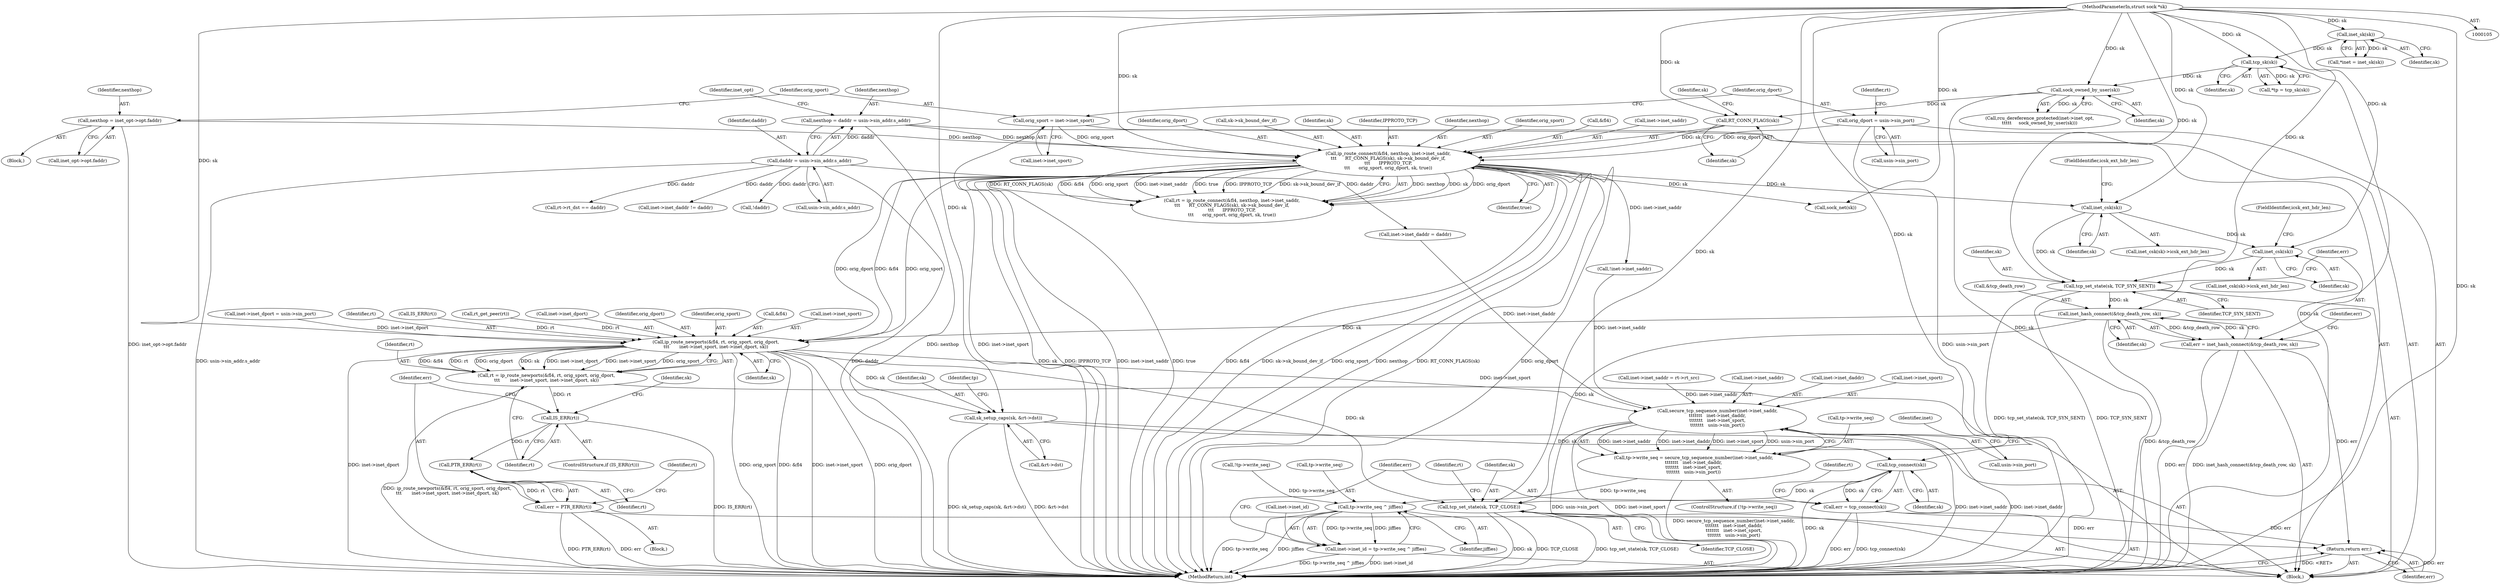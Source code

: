 digraph "0_linux_f6d8bd051c391c1c0458a30b2a7abcd939329259_29@API" {
"1000417" [label="(Call,inet_hash_connect(&tcp_death_row, sk))"];
"1000412" [label="(Call,tcp_set_state(sk, TCP_SYN_SENT))"];
"1000397" [label="(Call,inet_csk(sk))"];
"1000389" [label="(Call,inet_csk(sk))"];
"1000202" [label="(Call,ip_route_connect(&fl4, nexthop, inet->inet_saddr,\n\t\t\t      RT_CONN_FLAGS(sk), sk->sk_bound_dev_if,\n\t\t\t      IPPROTO_TCP,\n\t\t\t      orig_sport, orig_dport, sk, true))"];
"1000183" [label="(Call,nexthop = inet_opt->opt.faddr)"];
"1000151" [label="(Call,nexthop = daddr = usin->sin_addr.s_addr)"];
"1000153" [label="(Call,daddr = usin->sin_addr.s_addr)"];
"1000209" [label="(Call,RT_CONN_FLAGS(sk))"];
"1000166" [label="(Call,sock_owned_by_user(sk))"];
"1000124" [label="(Call,tcp_sk(sk))"];
"1000119" [label="(Call,inet_sk(sk))"];
"1000106" [label="(MethodParameterIn,struct sock *sk)"];
"1000190" [label="(Call,orig_sport = inet->inet_sport)"];
"1000195" [label="(Call,orig_dport = usin->sin_port)"];
"1000415" [label="(Call,err = inet_hash_connect(&tcp_death_row, sk))"];
"1000521" [label="(Return,return err;)"];
"1000426" [label="(Call,ip_route_newports(&fl4, rt, orig_sport, orig_dport,\n\t\t\t       inet->inet_sport, inet->inet_dport, sk))"];
"1000424" [label="(Call,rt = ip_route_newports(&fl4, rt, orig_sport, orig_dport,\n\t\t\t       inet->inet_sport, inet->inet_dport, sk))"];
"1000440" [label="(Call,IS_ERR(rt))"];
"1000445" [label="(Call,PTR_ERR(rt))"];
"1000443" [label="(Call,err = PTR_ERR(rt))"];
"1000456" [label="(Call,sk_setup_caps(sk, &rt->dst))"];
"1000495" [label="(Call,tcp_connect(sk))"];
"1000493" [label="(Call,err = tcp_connect(sk))"];
"1000506" [label="(Call,tcp_set_state(sk, TCP_CLOSE))"];
"1000471" [label="(Call,secure_tcp_sequence_number(inet->inet_saddr,\n\t\t\t\t\t\t\t   inet->inet_daddr,\n\t\t\t\t\t\t\t   inet->inet_sport,\n\t\t\t\t\t\t\t   usin->sin_port))"];
"1000467" [label="(Call,tp->write_seq = secure_tcp_sequence_number(inet->inet_saddr,\n\t\t\t\t\t\t\t   inet->inet_daddr,\n\t\t\t\t\t\t\t   inet->inet_sport,\n\t\t\t\t\t\t\t   usin->sin_port))"];
"1000488" [label="(Call,tp->write_seq ^ jiffies)"];
"1000484" [label="(Call,inet->inet_id = tp->write_seq ^ jiffies)"];
"1000498" [label="(Identifier,rt)"];
"1000202" [label="(Call,ip_route_connect(&fl4, nexthop, inet->inet_saddr,\n\t\t\t      RT_CONN_FLAGS(sk), sk->sk_bound_dev_if,\n\t\t\t      IPPROTO_TCP,\n\t\t\t      orig_sport, orig_dport, sk, true))"];
"1000412" [label="(Call,tcp_set_state(sk, TCP_SYN_SENT))"];
"1000417" [label="(Call,inet_hash_connect(&tcp_death_row, sk))"];
"1000212" [label="(Identifier,sk)"];
"1000427" [label="(Call,&fl4)"];
"1000416" [label="(Identifier,err)"];
"1000210" [label="(Identifier,sk)"];
"1000197" [label="(Call,usin->sin_port)"];
"1000399" [label="(FieldIdentifier,icsk_ext_hdr_len)"];
"1000216" [label="(Identifier,orig_dport)"];
"1000458" [label="(Call,&rt->dst)"];
"1000161" [label="(Identifier,inet_opt)"];
"1000190" [label="(Call,orig_sport = inet->inet_sport)"];
"1000468" [label="(Call,tp->write_seq)"];
"1000152" [label="(Identifier,nexthop)"];
"1000446" [label="(Identifier,rt)"];
"1000211" [label="(Call,sk->sk_bound_dev_if)"];
"1000453" [label="(Identifier,sk)"];
"1000481" [label="(Call,usin->sin_port)"];
"1000457" [label="(Identifier,sk)"];
"1000508" [label="(Identifier,TCP_CLOSE)"];
"1000382" [label="(Call,inet->inet_daddr = daddr)"];
"1000217" [label="(Identifier,sk)"];
"1000117" [label="(Call,*inet = inet_sk(sk))"];
"1000432" [label="(Call,inet->inet_sport)"];
"1000475" [label="(Call,inet->inet_daddr)"];
"1000422" [label="(Identifier,err)"];
"1000167" [label="(Identifier,sk)"];
"1000463" [label="(Call,!tp->write_seq)"];
"1000195" [label="(Call,orig_dport = usin->sin_port)"];
"1000489" [label="(Call,tp->write_seq)"];
"1000462" [label="(ControlStructure,if (!tp->write_seq))"];
"1000415" [label="(Call,err = inet_hash_connect(&tcp_death_row, sk))"];
"1000396" [label="(Call,inet_csk(sk)->icsk_ext_hdr_len)"];
"1000166" [label="(Call,sock_owned_by_user(sk))"];
"1000522" [label="(Identifier,err)"];
"1000442" [label="(Block,)"];
"1000438" [label="(Identifier,sk)"];
"1000492" [label="(Identifier,jiffies)"];
"1000151" [label="(Call,nexthop = daddr = usin->sin_addr.s_addr)"];
"1000510" [label="(Identifier,rt)"];
"1000106" [label="(MethodParameterIn,struct sock *sk)"];
"1000521" [label="(Return,return err;)"];
"1000119" [label="(Call,inet_sk(sk))"];
"1000214" [label="(Identifier,IPPROTO_TCP)"];
"1000184" [label="(Identifier,nexthop)"];
"1000233" [label="(Call,sock_net(sk))"];
"1000424" [label="(Call,rt = ip_route_newports(&fl4, rt, orig_sport, orig_dport,\n\t\t\t       inet->inet_sport, inet->inet_dport, sk))"];
"1000191" [label="(Identifier,orig_sport)"];
"1000496" [label="(Identifier,sk)"];
"1000467" [label="(Call,tp->write_seq = secure_tcp_sequence_number(inet->inet_saddr,\n\t\t\t\t\t\t\t   inet->inet_daddr,\n\t\t\t\t\t\t\t   inet->inet_sport,\n\t\t\t\t\t\t\t   usin->sin_port))"];
"1000155" [label="(Call,usin->sin_addr.s_addr)"];
"1000196" [label="(Identifier,orig_dport)"];
"1000388" [label="(Call,inet_csk(sk)->icsk_ext_hdr_len)"];
"1000120" [label="(Identifier,sk)"];
"1000375" [label="(Call,inet->inet_dport = usin->sin_port)"];
"1000413" [label="(Identifier,sk)"];
"1000429" [label="(Identifier,rt)"];
"1000494" [label="(Identifier,err)"];
"1000420" [label="(Identifier,sk)"];
"1000268" [label="(Call,!inet->inet_saddr)"];
"1000485" [label="(Call,inet->inet_id)"];
"1000426" [label="(Call,ip_route_newports(&fl4, rt, orig_sport, orig_dport,\n\t\t\t       inet->inet_sport, inet->inet_dport, sk))"];
"1000471" [label="(Call,secure_tcp_sequence_number(inet->inet_saddr,\n\t\t\t\t\t\t\t   inet->inet_daddr,\n\t\t\t\t\t\t\t   inet->inet_sport,\n\t\t\t\t\t\t\t   usin->sin_port))"];
"1000201" [label="(Identifier,rt)"];
"1000205" [label="(Identifier,nexthop)"];
"1000506" [label="(Call,tcp_set_state(sk, TCP_CLOSE))"];
"1000125" [label="(Identifier,sk)"];
"1000488" [label="(Call,tp->write_seq ^ jiffies)"];
"1000448" [label="(Identifier,rt)"];
"1000465" [label="(Identifier,tp)"];
"1000523" [label="(MethodReturn,int)"];
"1000414" [label="(Identifier,TCP_SYN_SENT)"];
"1000330" [label="(Call,rt->rt_dst == daddr)"];
"1000162" [label="(Call,rcu_dereference_protected(inet->inet_opt,\n\t\t\t\t\t     sock_owned_by_user(sk)))"];
"1000220" [label="(Call,IS_ERR(rt))"];
"1000398" [label="(Identifier,sk)"];
"1000418" [label="(Call,&tcp_death_row)"];
"1000486" [label="(Identifier,inet)"];
"1000124" [label="(Call,tcp_sk(sk))"];
"1000122" [label="(Call,*tp = tcp_sk(sk))"];
"1000215" [label="(Identifier,orig_sport)"];
"1000425" [label="(Identifier,rt)"];
"1000484" [label="(Call,inet->inet_id = tp->write_seq ^ jiffies)"];
"1000154" [label="(Identifier,daddr)"];
"1000203" [label="(Call,&fl4)"];
"1000293" [label="(Call,inet->inet_daddr != daddr)"];
"1000441" [label="(Identifier,rt)"];
"1000507" [label="(Identifier,sk)"];
"1000192" [label="(Call,inet->inet_sport)"];
"1000444" [label="(Identifier,err)"];
"1000390" [label="(Identifier,sk)"];
"1000183" [label="(Call,nexthop = inet_opt->opt.faddr)"];
"1000440" [label="(Call,IS_ERR(rt))"];
"1000200" [label="(Call,rt = ip_route_connect(&fl4, nexthop, inet->inet_saddr,\n\t\t\t      RT_CONN_FLAGS(sk), sk->sk_bound_dev_if,\n\t\t\t      IPPROTO_TCP,\n\t\t\t      orig_sport, orig_dport, sk, true))"];
"1000206" [label="(Call,inet->inet_saddr)"];
"1000445" [label="(Call,PTR_ERR(rt))"];
"1000185" [label="(Call,inet_opt->opt.faddr)"];
"1000339" [label="(Call,rt_get_peer(rt))"];
"1000209" [label="(Call,RT_CONN_FLAGS(sk))"];
"1000495" [label="(Call,tcp_connect(sk))"];
"1000478" [label="(Call,inet->inet_sport)"];
"1000435" [label="(Call,inet->inet_dport)"];
"1000178" [label="(Call,!daddr)"];
"1000153" [label="(Call,daddr = usin->sin_addr.s_addr)"];
"1000391" [label="(FieldIdentifier,icsk_ext_hdr_len)"];
"1000218" [label="(Identifier,true)"];
"1000109" [label="(Block,)"];
"1000493" [label="(Call,err = tcp_connect(sk))"];
"1000443" [label="(Call,err = PTR_ERR(rt))"];
"1000176" [label="(Block,)"];
"1000456" [label="(Call,sk_setup_caps(sk, &rt->dst))"];
"1000272" [label="(Call,inet->inet_saddr = rt->rt_src)"];
"1000431" [label="(Identifier,orig_dport)"];
"1000397" [label="(Call,inet_csk(sk))"];
"1000389" [label="(Call,inet_csk(sk))"];
"1000472" [label="(Call,inet->inet_saddr)"];
"1000430" [label="(Identifier,orig_sport)"];
"1000439" [label="(ControlStructure,if (IS_ERR(rt)))"];
"1000417" -> "1000415"  [label="AST: "];
"1000417" -> "1000420"  [label="CFG: "];
"1000418" -> "1000417"  [label="AST: "];
"1000420" -> "1000417"  [label="AST: "];
"1000415" -> "1000417"  [label="CFG: "];
"1000417" -> "1000523"  [label="DDG: &tcp_death_row"];
"1000417" -> "1000415"  [label="DDG: &tcp_death_row"];
"1000417" -> "1000415"  [label="DDG: sk"];
"1000412" -> "1000417"  [label="DDG: sk"];
"1000106" -> "1000417"  [label="DDG: sk"];
"1000417" -> "1000426"  [label="DDG: sk"];
"1000417" -> "1000506"  [label="DDG: sk"];
"1000412" -> "1000109"  [label="AST: "];
"1000412" -> "1000414"  [label="CFG: "];
"1000413" -> "1000412"  [label="AST: "];
"1000414" -> "1000412"  [label="AST: "];
"1000416" -> "1000412"  [label="CFG: "];
"1000412" -> "1000523"  [label="DDG: tcp_set_state(sk, TCP_SYN_SENT)"];
"1000412" -> "1000523"  [label="DDG: TCP_SYN_SENT"];
"1000397" -> "1000412"  [label="DDG: sk"];
"1000389" -> "1000412"  [label="DDG: sk"];
"1000106" -> "1000412"  [label="DDG: sk"];
"1000397" -> "1000396"  [label="AST: "];
"1000397" -> "1000398"  [label="CFG: "];
"1000398" -> "1000397"  [label="AST: "];
"1000399" -> "1000397"  [label="CFG: "];
"1000389" -> "1000397"  [label="DDG: sk"];
"1000106" -> "1000397"  [label="DDG: sk"];
"1000389" -> "1000388"  [label="AST: "];
"1000389" -> "1000390"  [label="CFG: "];
"1000390" -> "1000389"  [label="AST: "];
"1000391" -> "1000389"  [label="CFG: "];
"1000202" -> "1000389"  [label="DDG: sk"];
"1000106" -> "1000389"  [label="DDG: sk"];
"1000202" -> "1000200"  [label="AST: "];
"1000202" -> "1000218"  [label="CFG: "];
"1000203" -> "1000202"  [label="AST: "];
"1000205" -> "1000202"  [label="AST: "];
"1000206" -> "1000202"  [label="AST: "];
"1000209" -> "1000202"  [label="AST: "];
"1000211" -> "1000202"  [label="AST: "];
"1000214" -> "1000202"  [label="AST: "];
"1000215" -> "1000202"  [label="AST: "];
"1000216" -> "1000202"  [label="AST: "];
"1000217" -> "1000202"  [label="AST: "];
"1000218" -> "1000202"  [label="AST: "];
"1000200" -> "1000202"  [label="CFG: "];
"1000202" -> "1000523"  [label="DDG: RT_CONN_FLAGS(sk)"];
"1000202" -> "1000523"  [label="DDG: orig_dport"];
"1000202" -> "1000523"  [label="DDG: sk"];
"1000202" -> "1000523"  [label="DDG: IPPROTO_TCP"];
"1000202" -> "1000523"  [label="DDG: inet->inet_saddr"];
"1000202" -> "1000523"  [label="DDG: true"];
"1000202" -> "1000523"  [label="DDG: &fl4"];
"1000202" -> "1000523"  [label="DDG: sk->sk_bound_dev_if"];
"1000202" -> "1000523"  [label="DDG: orig_sport"];
"1000202" -> "1000523"  [label="DDG: nexthop"];
"1000202" -> "1000200"  [label="DDG: nexthop"];
"1000202" -> "1000200"  [label="DDG: sk"];
"1000202" -> "1000200"  [label="DDG: orig_dport"];
"1000202" -> "1000200"  [label="DDG: RT_CONN_FLAGS(sk)"];
"1000202" -> "1000200"  [label="DDG: &fl4"];
"1000202" -> "1000200"  [label="DDG: orig_sport"];
"1000202" -> "1000200"  [label="DDG: inet->inet_saddr"];
"1000202" -> "1000200"  [label="DDG: true"];
"1000202" -> "1000200"  [label="DDG: IPPROTO_TCP"];
"1000202" -> "1000200"  [label="DDG: sk->sk_bound_dev_if"];
"1000183" -> "1000202"  [label="DDG: nexthop"];
"1000151" -> "1000202"  [label="DDG: nexthop"];
"1000209" -> "1000202"  [label="DDG: sk"];
"1000190" -> "1000202"  [label="DDG: orig_sport"];
"1000195" -> "1000202"  [label="DDG: orig_dport"];
"1000106" -> "1000202"  [label="DDG: sk"];
"1000202" -> "1000233"  [label="DDG: sk"];
"1000202" -> "1000268"  [label="DDG: inet->inet_saddr"];
"1000202" -> "1000426"  [label="DDG: &fl4"];
"1000202" -> "1000426"  [label="DDG: orig_sport"];
"1000202" -> "1000426"  [label="DDG: orig_dport"];
"1000183" -> "1000176"  [label="AST: "];
"1000183" -> "1000185"  [label="CFG: "];
"1000184" -> "1000183"  [label="AST: "];
"1000185" -> "1000183"  [label="AST: "];
"1000191" -> "1000183"  [label="CFG: "];
"1000183" -> "1000523"  [label="DDG: inet_opt->opt.faddr"];
"1000151" -> "1000109"  [label="AST: "];
"1000151" -> "1000153"  [label="CFG: "];
"1000152" -> "1000151"  [label="AST: "];
"1000153" -> "1000151"  [label="AST: "];
"1000161" -> "1000151"  [label="CFG: "];
"1000151" -> "1000523"  [label="DDG: nexthop"];
"1000153" -> "1000151"  [label="DDG: daddr"];
"1000153" -> "1000155"  [label="CFG: "];
"1000154" -> "1000153"  [label="AST: "];
"1000155" -> "1000153"  [label="AST: "];
"1000153" -> "1000523"  [label="DDG: usin->sin_addr.s_addr"];
"1000153" -> "1000523"  [label="DDG: daddr"];
"1000153" -> "1000178"  [label="DDG: daddr"];
"1000153" -> "1000293"  [label="DDG: daddr"];
"1000153" -> "1000330"  [label="DDG: daddr"];
"1000153" -> "1000382"  [label="DDG: daddr"];
"1000209" -> "1000210"  [label="CFG: "];
"1000210" -> "1000209"  [label="AST: "];
"1000212" -> "1000209"  [label="CFG: "];
"1000166" -> "1000209"  [label="DDG: sk"];
"1000106" -> "1000209"  [label="DDG: sk"];
"1000166" -> "1000162"  [label="AST: "];
"1000166" -> "1000167"  [label="CFG: "];
"1000167" -> "1000166"  [label="AST: "];
"1000162" -> "1000166"  [label="CFG: "];
"1000166" -> "1000523"  [label="DDG: sk"];
"1000166" -> "1000162"  [label="DDG: sk"];
"1000124" -> "1000166"  [label="DDG: sk"];
"1000106" -> "1000166"  [label="DDG: sk"];
"1000124" -> "1000122"  [label="AST: "];
"1000124" -> "1000125"  [label="CFG: "];
"1000125" -> "1000124"  [label="AST: "];
"1000122" -> "1000124"  [label="CFG: "];
"1000124" -> "1000523"  [label="DDG: sk"];
"1000124" -> "1000122"  [label="DDG: sk"];
"1000119" -> "1000124"  [label="DDG: sk"];
"1000106" -> "1000124"  [label="DDG: sk"];
"1000119" -> "1000117"  [label="AST: "];
"1000119" -> "1000120"  [label="CFG: "];
"1000120" -> "1000119"  [label="AST: "];
"1000117" -> "1000119"  [label="CFG: "];
"1000119" -> "1000117"  [label="DDG: sk"];
"1000106" -> "1000119"  [label="DDG: sk"];
"1000106" -> "1000105"  [label="AST: "];
"1000106" -> "1000523"  [label="DDG: sk"];
"1000106" -> "1000233"  [label="DDG: sk"];
"1000106" -> "1000426"  [label="DDG: sk"];
"1000106" -> "1000456"  [label="DDG: sk"];
"1000106" -> "1000495"  [label="DDG: sk"];
"1000106" -> "1000506"  [label="DDG: sk"];
"1000190" -> "1000109"  [label="AST: "];
"1000190" -> "1000192"  [label="CFG: "];
"1000191" -> "1000190"  [label="AST: "];
"1000192" -> "1000190"  [label="AST: "];
"1000196" -> "1000190"  [label="CFG: "];
"1000190" -> "1000523"  [label="DDG: inet->inet_sport"];
"1000195" -> "1000109"  [label="AST: "];
"1000195" -> "1000197"  [label="CFG: "];
"1000196" -> "1000195"  [label="AST: "];
"1000197" -> "1000195"  [label="AST: "];
"1000201" -> "1000195"  [label="CFG: "];
"1000195" -> "1000523"  [label="DDG: usin->sin_port"];
"1000415" -> "1000109"  [label="AST: "];
"1000416" -> "1000415"  [label="AST: "];
"1000422" -> "1000415"  [label="CFG: "];
"1000415" -> "1000523"  [label="DDG: err"];
"1000415" -> "1000523"  [label="DDG: inet_hash_connect(&tcp_death_row, sk)"];
"1000415" -> "1000521"  [label="DDG: err"];
"1000521" -> "1000109"  [label="AST: "];
"1000521" -> "1000522"  [label="CFG: "];
"1000522" -> "1000521"  [label="AST: "];
"1000523" -> "1000521"  [label="CFG: "];
"1000521" -> "1000523"  [label="DDG: <RET>"];
"1000522" -> "1000521"  [label="DDG: err"];
"1000493" -> "1000521"  [label="DDG: err"];
"1000443" -> "1000521"  [label="DDG: err"];
"1000426" -> "1000424"  [label="AST: "];
"1000426" -> "1000438"  [label="CFG: "];
"1000427" -> "1000426"  [label="AST: "];
"1000429" -> "1000426"  [label="AST: "];
"1000430" -> "1000426"  [label="AST: "];
"1000431" -> "1000426"  [label="AST: "];
"1000432" -> "1000426"  [label="AST: "];
"1000435" -> "1000426"  [label="AST: "];
"1000438" -> "1000426"  [label="AST: "];
"1000424" -> "1000426"  [label="CFG: "];
"1000426" -> "1000523"  [label="DDG: &fl4"];
"1000426" -> "1000523"  [label="DDG: inet->inet_sport"];
"1000426" -> "1000523"  [label="DDG: orig_dport"];
"1000426" -> "1000523"  [label="DDG: inet->inet_dport"];
"1000426" -> "1000523"  [label="DDG: orig_sport"];
"1000426" -> "1000424"  [label="DDG: &fl4"];
"1000426" -> "1000424"  [label="DDG: rt"];
"1000426" -> "1000424"  [label="DDG: orig_dport"];
"1000426" -> "1000424"  [label="DDG: sk"];
"1000426" -> "1000424"  [label="DDG: inet->inet_dport"];
"1000426" -> "1000424"  [label="DDG: inet->inet_sport"];
"1000426" -> "1000424"  [label="DDG: orig_sport"];
"1000220" -> "1000426"  [label="DDG: rt"];
"1000339" -> "1000426"  [label="DDG: rt"];
"1000375" -> "1000426"  [label="DDG: inet->inet_dport"];
"1000426" -> "1000456"  [label="DDG: sk"];
"1000426" -> "1000471"  [label="DDG: inet->inet_sport"];
"1000426" -> "1000506"  [label="DDG: sk"];
"1000424" -> "1000109"  [label="AST: "];
"1000425" -> "1000424"  [label="AST: "];
"1000441" -> "1000424"  [label="CFG: "];
"1000424" -> "1000523"  [label="DDG: ip_route_newports(&fl4, rt, orig_sport, orig_dport,\n\t\t\t       inet->inet_sport, inet->inet_dport, sk)"];
"1000424" -> "1000440"  [label="DDG: rt"];
"1000440" -> "1000439"  [label="AST: "];
"1000440" -> "1000441"  [label="CFG: "];
"1000441" -> "1000440"  [label="AST: "];
"1000444" -> "1000440"  [label="CFG: "];
"1000453" -> "1000440"  [label="CFG: "];
"1000440" -> "1000523"  [label="DDG: IS_ERR(rt)"];
"1000440" -> "1000445"  [label="DDG: rt"];
"1000445" -> "1000443"  [label="AST: "];
"1000445" -> "1000446"  [label="CFG: "];
"1000446" -> "1000445"  [label="AST: "];
"1000443" -> "1000445"  [label="CFG: "];
"1000445" -> "1000443"  [label="DDG: rt"];
"1000443" -> "1000442"  [label="AST: "];
"1000444" -> "1000443"  [label="AST: "];
"1000448" -> "1000443"  [label="CFG: "];
"1000443" -> "1000523"  [label="DDG: PTR_ERR(rt)"];
"1000443" -> "1000523"  [label="DDG: err"];
"1000456" -> "1000109"  [label="AST: "];
"1000456" -> "1000458"  [label="CFG: "];
"1000457" -> "1000456"  [label="AST: "];
"1000458" -> "1000456"  [label="AST: "];
"1000465" -> "1000456"  [label="CFG: "];
"1000456" -> "1000523"  [label="DDG: &rt->dst"];
"1000456" -> "1000523"  [label="DDG: sk_setup_caps(sk, &rt->dst)"];
"1000456" -> "1000495"  [label="DDG: sk"];
"1000495" -> "1000493"  [label="AST: "];
"1000495" -> "1000496"  [label="CFG: "];
"1000496" -> "1000495"  [label="AST: "];
"1000493" -> "1000495"  [label="CFG: "];
"1000495" -> "1000523"  [label="DDG: sk"];
"1000495" -> "1000493"  [label="DDG: sk"];
"1000495" -> "1000506"  [label="DDG: sk"];
"1000493" -> "1000109"  [label="AST: "];
"1000494" -> "1000493"  [label="AST: "];
"1000498" -> "1000493"  [label="CFG: "];
"1000493" -> "1000523"  [label="DDG: err"];
"1000493" -> "1000523"  [label="DDG: tcp_connect(sk)"];
"1000506" -> "1000109"  [label="AST: "];
"1000506" -> "1000508"  [label="CFG: "];
"1000507" -> "1000506"  [label="AST: "];
"1000508" -> "1000506"  [label="AST: "];
"1000510" -> "1000506"  [label="CFG: "];
"1000506" -> "1000523"  [label="DDG: tcp_set_state(sk, TCP_CLOSE)"];
"1000506" -> "1000523"  [label="DDG: sk"];
"1000506" -> "1000523"  [label="DDG: TCP_CLOSE"];
"1000471" -> "1000467"  [label="AST: "];
"1000471" -> "1000481"  [label="CFG: "];
"1000472" -> "1000471"  [label="AST: "];
"1000475" -> "1000471"  [label="AST: "];
"1000478" -> "1000471"  [label="AST: "];
"1000481" -> "1000471"  [label="AST: "];
"1000467" -> "1000471"  [label="CFG: "];
"1000471" -> "1000523"  [label="DDG: inet->inet_saddr"];
"1000471" -> "1000523"  [label="DDG: inet->inet_daddr"];
"1000471" -> "1000523"  [label="DDG: usin->sin_port"];
"1000471" -> "1000523"  [label="DDG: inet->inet_sport"];
"1000471" -> "1000467"  [label="DDG: inet->inet_saddr"];
"1000471" -> "1000467"  [label="DDG: inet->inet_daddr"];
"1000471" -> "1000467"  [label="DDG: inet->inet_sport"];
"1000471" -> "1000467"  [label="DDG: usin->sin_port"];
"1000268" -> "1000471"  [label="DDG: inet->inet_saddr"];
"1000272" -> "1000471"  [label="DDG: inet->inet_saddr"];
"1000382" -> "1000471"  [label="DDG: inet->inet_daddr"];
"1000467" -> "1000462"  [label="AST: "];
"1000468" -> "1000467"  [label="AST: "];
"1000486" -> "1000467"  [label="CFG: "];
"1000467" -> "1000523"  [label="DDG: secure_tcp_sequence_number(inet->inet_saddr,\n\t\t\t\t\t\t\t   inet->inet_daddr,\n\t\t\t\t\t\t\t   inet->inet_sport,\n\t\t\t\t\t\t\t   usin->sin_port)"];
"1000467" -> "1000488"  [label="DDG: tp->write_seq"];
"1000488" -> "1000484"  [label="AST: "];
"1000488" -> "1000492"  [label="CFG: "];
"1000489" -> "1000488"  [label="AST: "];
"1000492" -> "1000488"  [label="AST: "];
"1000484" -> "1000488"  [label="CFG: "];
"1000488" -> "1000523"  [label="DDG: tp->write_seq"];
"1000488" -> "1000523"  [label="DDG: jiffies"];
"1000488" -> "1000484"  [label="DDG: tp->write_seq"];
"1000488" -> "1000484"  [label="DDG: jiffies"];
"1000463" -> "1000488"  [label="DDG: tp->write_seq"];
"1000484" -> "1000109"  [label="AST: "];
"1000485" -> "1000484"  [label="AST: "];
"1000494" -> "1000484"  [label="CFG: "];
"1000484" -> "1000523"  [label="DDG: tp->write_seq ^ jiffies"];
"1000484" -> "1000523"  [label="DDG: inet->inet_id"];
}
